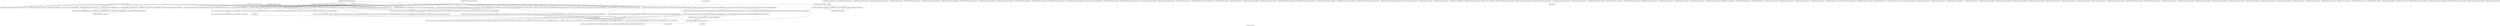 digraph "Call graph: fix_restrain.ll" {
	label="Call graph: fix_restrain.ll";

	Node0x557ad136a840 [shape=record,label="{_ZN9LAMMPS_NS11FixRestrainC2EPNS_6LAMMPSEiPPc}"];
	Node0x557ad136a840 -> Node0x557ad11ba2c0;
	Node0x557ad136a840 -> Node0x557ad11b7d90;
	Node0x557ad136a840 -> Node0x557ad11b7eb0;
	Node0x557ad136a840 -> Node0x557ad11bb7a0;
	Node0x557ad136a840 -> Node0x557ad136ac70;
	Node0x557ad136a840 -> Node0x557ad11bba70;
	Node0x557ad136a840 -> Node0x557ad11ba330;
	Node0x557ad136a840 -> Node0x557ad11bbc10;
	Node0x557ad136a840 -> Node0x557ad11bb100;
	Node0x557ad136a840 -> Node0x557ad11bb5f0;
	Node0x557ad136a840 -> Node0x557ad136a9d0;
	Node0x557ad136a840 -> Node0x557ad11bbaf0;
	Node0x557ad136a840 -> Node0x557ad11ba590;
	Node0x557ad136a840 -> Node0x557ad12397f0;
	Node0x557ad136a840 -> Node0x557ad11bb9e0;
	Node0x557ad136a840 -> Node0x557ad12c08d0;
	Node0x557ad11bb100 [shape=record,label="{strcmp}"];
	Node0x557ad1228550 [shape=record,label="{_ZN9LAMMPS_NS3Fix17setup_pre_reverseEii}"];
	Node0x557ad12c08d0 [shape=record,label="{_ZN9LAMMPS_NS5utils8tnumericEPKciS2_bPNS_6LAMMPSE}"];
	Node0x557ad11bb9e0 [shape=record,label="{_ZN9LAMMPS_NS5utils7numericEPKciS2_bPNS_6LAMMPSE}"];
	Node0x557ad11bbaf0 [shape=record,label="{cos}"];
	Node0x557ad11bb5f0 [shape=record,label="{sin}"];
	Node0x557ad11bbc10 [shape=record,label="{_ZN9LAMMPS_NS5utils8inumericEPKciS2_bPNS_6LAMMPSE}"];
	Node0x557ad11bb7a0 [shape=record,label="{_ZN9LAMMPS_NS3FixD2Ev}"];
	Node0x557ad11d68a0 [shape=record,label="{_ZN9LAMMPS_NS11FixRestrainD2Ev}"];
	Node0x557ad11d68a0 -> Node0x557ad11dab50;
	Node0x557ad11d68a0 -> Node0x557ad11de470;
	Node0x557ad11d68a0 -> Node0x557ad11dc260;
	Node0x557ad11d68a0 -> Node0x557ad11dcf60;
	Node0x557ad11d68a0 -> Node0x557ad11bb7a0;
	Node0x557ad11ba2c0 [shape=record,label="{_ZN9LAMMPS_NS3FixC2EPNS_6LAMMPSEiPPc}"];
	Node0x557ad11bba70 [shape=record,label="{_ZN9LAMMPS_NS5Error3allERKNSt7__cxx1112basic_stringIcSt11char_traitsIcESaIcEEEiS8_}"];
	Node0x557ad11b7d90 [shape=record,label="{_ZNSaIcEC1Ev}"];
	Node0x557ad11b7eb0 [shape=record,label="{_ZNSt7__cxx1112basic_stringIcSt11char_traitsIcESaIcEEC2IS3_EEPKcRKS3_}"];
	Node0x557ad11b7eb0 -> Node0x557ad11baaf0;
	Node0x557ad11b7eb0 -> Node0x557ad124fb40;
	Node0x557ad11b7eb0 -> Node0x557ad1242320;
	Node0x557ad11b7eb0 -> Node0x557ad124cba0;
	Node0x557ad11b7eb0 -> Node0x557ad11f8110;
	Node0x557ad1373760 [shape=record,label="{__gxx_personality_v0}"];
	Node0x557ad11ba330 [shape=record,label="{_ZNSt7__cxx1112basic_stringIcSt11char_traitsIcESaIcEED1Ev}"];
	Node0x557ad136ac70 [shape=record,label="{_ZNSaIcED1Ev}"];
	Node0x557ad136a9d0 [shape=record,label="{_ZN9LAMMPS_NS6Memory4growIiEEPT_RS3_iPKc}"];
	Node0x557ad136a9d0 -> Node0x557ad1373840;
	Node0x557ad136a9d0 -> Node0x557ad13738f0;
	Node0x557ad11ba590 [shape=record,label="{_ZN9LAMMPS_NS6Memory4growIiEEPPT_RS4_iiPKc}"];
	Node0x557ad11ba590 -> Node0x557ad11cdde0;
	Node0x557ad11ba590 -> Node0x557ad13738f0;
	Node0x557ad12397f0 [shape=record,label="{_ZN9LAMMPS_NS6Memory4growIdEEPT_RS3_iPKc}"];
	Node0x557ad12397f0 -> Node0x557ad11d27c0;
	Node0x557ad12397f0 -> Node0x557ad13738f0;
	Node0x557ad11dab50 [shape=record,label="{_ZN9LAMMPS_NS6Memory7destroyIiEEvRPT_}"];
	Node0x557ad11dab50 -> Node0x557ad11dfa40;
	Node0x557ad11de470 [shape=record,label="{__clang_call_terminate}"];
	Node0x557ad11de470 -> Node0x557ad11e1b00;
	Node0x557ad11de470 -> Node0x557ad11e45d0;
	Node0x557ad11e1b00 [shape=record,label="{__cxa_begin_catch}"];
	Node0x557ad11e45d0 [shape=record,label="{_ZSt9terminatev}"];
	Node0x557ad11dc260 [shape=record,label="{_ZN9LAMMPS_NS6Memory7destroyIiEEvRPPT_}"];
	Node0x557ad11dc260 -> Node0x557ad11dfa40;
	Node0x557ad11dcf60 [shape=record,label="{_ZN9LAMMPS_NS6Memory7destroyIdEEvRPT_}"];
	Node0x557ad11dcf60 -> Node0x557ad11dfa40;
	Node0x557ad11e6cb0 [shape=record,label="{_ZN9LAMMPS_NS11FixRestrainD0Ev}"];
	Node0x557ad11e6cb0 -> Node0x557ad11e8f90;
	Node0x557ad11e8f90 [shape=record,label="{_ZdlPv}"];
	Node0x557ad11ea930 [shape=record,label="{_ZN9LAMMPS_NS11FixRestrain7setmaskEv}"];
	Node0x557ad11eb1c0 [shape=record,label="{_ZN9LAMMPS_NS11FixRestrain4initEv}"];
	Node0x557ad11eb1c0 -> Node0x557ad11b7d90;
	Node0x557ad11eb1c0 -> Node0x557ad11b7eb0;
	Node0x557ad11eb1c0 -> Node0x557ad136ac70;
	Node0x557ad11eb1c0 -> Node0x557ad11ba330;
	Node0x557ad11eb1c0 -> Node0x557ad11ed7e0;
	Node0x557ad11eb1c0 -> Node0x557ad1378400;
	Node0x557ad11ed7e0 [shape=record,label="{_ZN9LAMMPS_NS5utils8strmatchERKNSt7__cxx1112basic_stringIcSt11char_traitsIcESaIcEEES8_}"];
	Node0x557ad1378400 [shape=record,label="{__dynamic_cast}"];
	Node0x557ad13784b0 [shape=record,label="{_ZN9LAMMPS_NS11FixRestrain5setupEi}"];
	Node0x557ad13784b0 -> Node0x557ad11b7d90;
	Node0x557ad13784b0 -> Node0x557ad11b7eb0;
	Node0x557ad13784b0 -> Node0x557ad11ef040;
	Node0x557ad13784b0 -> Node0x557ad1378400;
	Node0x557ad13784b0 -> Node0x557ad11ed7e0;
	Node0x557ad13784b0 -> Node0x557ad11ba330;
	Node0x557ad13784b0 -> Node0x557ad136ac70;
	Node0x557ad13784b0 -> Node0x557ad13787f0;
	Node0x557ad13787f0 [shape=record,label="{_ZN9LAMMPS_NS5Respa13copy_flevel_fEi}"];
	Node0x557ad11ef040 [shape=record,label="{_ZN9LAMMPS_NS5Respa13copy_f_flevelEi}"];
	Node0x557ad11f19c0 [shape=record,label="{_ZN9LAMMPS_NS11FixRestrain9min_setupEi}"];
	Node0x557ad11f3ea0 [shape=record,label="{_ZN9LAMMPS_NS11FixRestrain10post_forceEi}"];
	Node0x557ad11f3ea0 -> Node0x557ad11f4640;
	Node0x557ad11f3ea0 -> Node0x557ad11f5500;
	Node0x557ad11f3ea0 -> Node0x557ad11f4b10;
	Node0x557ad11f3ea0 -> Node0x557ad11f6450;
	Node0x557ad11f4640 [shape=record,label="{_ZN9LAMMPS_NS11FixRestrain13restrain_bondEi}"];
	Node0x557ad11f4640 -> Node0x557ad11f6ed0;
	Node0x557ad11f4640 -> Node0x557ad11f9e20;
	Node0x557ad11f4640 -> Node0x557ad11f8ac0;
	Node0x557ad11f4640 -> Node0x557ad11b7d90;
	Node0x557ad11f4640 -> Node0x557ad11b7eb0;
	Node0x557ad11f4640 -> Node0x557ad136ac70;
	Node0x557ad11f4640 -> Node0x557ad11ba330;
	Node0x557ad11f4640 -> Node0x557ad11f7e90;
	Node0x557ad11f5500 [shape=record,label="{_ZN9LAMMPS_NS11FixRestrain15restrain_lboundEi}"];
	Node0x557ad11f5500 -> Node0x557ad11f6ed0;
	Node0x557ad11f5500 -> Node0x557ad11f9e20;
	Node0x557ad11f5500 -> Node0x557ad11f8ac0;
	Node0x557ad11f5500 -> Node0x557ad11b7d90;
	Node0x557ad11f5500 -> Node0x557ad11b7eb0;
	Node0x557ad11f5500 -> Node0x557ad136ac70;
	Node0x557ad11f5500 -> Node0x557ad11ba330;
	Node0x557ad11f5500 -> Node0x557ad11f7e90;
	Node0x557ad11f4b10 [shape=record,label="{_ZN9LAMMPS_NS11FixRestrain14restrain_angleEi}"];
	Node0x557ad11f4b10 -> Node0x557ad11f6ed0;
	Node0x557ad11f4b10 -> Node0x557ad11ffd40;
	Node0x557ad11f4b10 -> Node0x557ad11f9e20;
	Node0x557ad11f4b10 -> Node0x557ad11b7d90;
	Node0x557ad11f4b10 -> Node0x557ad11b7eb0;
	Node0x557ad11f4b10 -> Node0x557ad11f8ac0;
	Node0x557ad11f4b10 -> Node0x557ad136ac70;
	Node0x557ad11f4b10 -> Node0x557ad11fda10;
	Node0x557ad11f4b10 -> Node0x557ad11ba330;
	Node0x557ad1281210 [shape=record,label="{_ZN9LAMMPS_NS3Fix19unpack_reverse_commEiPiPd}"];
	Node0x557ad1281900 [shape=record,label="{_ZN9LAMMPS_NS3Fix10reset_gridEv}"];
	Node0x557ad1282950 [shape=record,label="{_ZN9LAMMPS_NS3Fix17pack_forward_gridEiPviPi}"];
	Node0x557ad12850d0 [shape=record,label="{_ZN9LAMMPS_NS3Fix19unpack_forward_gridEiPviPi}"];
	Node0x557ad1288670 [shape=record,label="{_ZN9LAMMPS_NS3Fix17pack_reverse_gridEiPviPi}"];
	Node0x557ad1288ab0 [shape=record,label="{_ZN9LAMMPS_NS3Fix19unpack_reverse_gridEiPviPi}"];
	Node0x557ad128b020 [shape=record,label="{_ZN9LAMMPS_NS3Fix15pack_remap_gridEiPviPi}"];
	Node0x557ad129fc10 [shape=record,label="{_ZN9LAMMPS_NS3Fix17unpack_remap_gridEiPviPi}"];
	Node0x557ad128db00 [shape=record,label="{_ZN9LAMMPS_NS3Fix16unpack_read_gridEiPc}"];
	Node0x557ad128eed0 [shape=record,label="{_ZN9LAMMPS_NS3Fix15pack_write_gridEiPv}"];
	Node0x557ad1290590 [shape=record,label="{_ZN9LAMMPS_NS3Fix17unpack_write_gridEiPvPi}"];
	Node0x557ad1291070 [shape=record,label="{_ZN9LAMMPS_NS3Fix16get_grid_by_nameERKNSt7__cxx1112basic_stringIcSt11char_traitsIcESaIcEEERi}"];
	Node0x557ad1291b50 [shape=record,label="{_ZN9LAMMPS_NS3Fix17get_grid_by_indexEi}"];
	Node0x557ad129afa0 [shape=record,label="{_ZN9LAMMPS_NS3Fix20get_griddata_by_nameEiRKNSt7__cxx1112basic_stringIcSt11char_traitsIcESaIcEEERi}"];
	Node0x557ad12a0f70 [shape=record,label="{_ZN9LAMMPS_NS3Fix21get_griddata_by_indexEi}"];
	Node0x557ad12a1a80 [shape=record,label="{_ZN9LAMMPS_NS3Fix13compute_arrayEii}"];
	Node0x557ad12a24a0 [shape=record,label="{_ZN9LAMMPS_NS3Fix3dofEi}"];
	Node0x557ad12a2ec0 [shape=record,label="{_ZN9LAMMPS_NS3Fix6deformEi}"];
	Node0x557ad12a5120 [shape=record,label="{_ZN9LAMMPS_NS3Fix12reset_targetEd}"];
	Node0x557ad12a7030 [shape=record,label="{_ZN9LAMMPS_NS3Fix8reset_dtEv}"];
	Node0x557ad12a8a70 [shape=record,label="{_ZN9LAMMPS_NS3Fix16read_data_headerEPc}"];
	Node0x557ad12ab930 [shape=record,label="{_ZN9LAMMPS_NS3Fix17read_data_sectionEPciS1_i}"];
	Node0x557ad12ae570 [shape=record,label="{_ZN9LAMMPS_NS3Fix20read_data_skip_linesEPc}"];
	Node0x557ad12b64b0 [shape=record,label="{_ZN9LAMMPS_NS3Fix17write_data_headerEP8_IO_FILEi}"];
	Node0x557ad12b9f50 [shape=record,label="{_ZN9LAMMPS_NS3Fix23write_data_section_sizeEiRiS1_}"];
	Node0x557ad12ba5e0 [shape=record,label="{_ZN9LAMMPS_NS3Fix23write_data_section_packEiPPd}"];
	Node0x557ad12bacb0 [shape=record,label="{_ZN9LAMMPS_NS3Fix26write_data_section_keywordEiP8_IO_FILE}"];
	Node0x557ad12bb0f0 [shape=record,label="{_ZN9LAMMPS_NS3Fix18write_data_sectionEiP8_IO_FILEiPPdi}"];
	Node0x557ad12bca40 [shape=record,label="{_ZN9LAMMPS_NS3Fix13zero_momentumEv}"];
	Node0x557ad12bd3d0 [shape=record,label="{_ZN9LAMMPS_NS3Fix13zero_rotationEv}"];
	Node0x557ad12bdfd0 [shape=record,label="{_ZN9LAMMPS_NS3Fix15rebuild_specialEv}"];
	Node0x557ad12c0b40 [shape=record,label="{_ZN9LAMMPS_NS3Fix5imageERPiRPPd}"];
	Node0x557ad1341170 [shape=record,label="{_ZN9LAMMPS_NS3Fix12modify_paramEiPPc}"];
	Node0x557ad12c3aa0 [shape=record,label="{_ZN9LAMMPS_NS3Fix7extractEPKcRi}"];
	Node0x557ad11f6450 [shape=record,label="{_ZN9LAMMPS_NS11FixRestrain17restrain_dihedralEi}"];
	Node0x557ad11f6450 -> Node0x557ad11f6ed0;
	Node0x557ad11f6450 -> Node0x557ad11ba330;
	Node0x557ad11f6450 -> Node0x557ad136ac70;
	Node0x557ad11f6450 -> Node0x557ad120dad0;
	Node0x557ad11f6450 -> Node0x557ad11b7d90;
	Node0x557ad11f6450 -> Node0x557ad11b7eb0;
	Node0x557ad11f6450 -> Node0x557ad120c470;
	Node0x557ad11f6450 -> Node0x557ad1205db0;
	Node0x557ad11f6450 -> Node0x557ad12005d0;
	Node0x557ad11f6450 -> Node0x557ad120b010;
	Node0x557ad11f6450 -> Node0x557ad1242320;
	Node0x557ad11f6450 -> Node0x557ad120a780;
	Node0x557ad11f6450 -> Node0x557ad1208d70;
	Node0x557ad11f6450 -> Node0x557ad12074d0;
	Node0x557ad11f6450 -> Node0x557ad12043e0;
	Node0x557ad11f6450 -> Node0x557ad1202400;
	Node0x557ad11f6450 -> Node0x557ad11f9e20;
	Node0x557ad11f6450 -> Node0x557ad11f8ac0;
	Node0x557ad1208d70 [shape=record,label="{_ZN3fmt6v9_lmp7vformatB5cxx11ENS0_17basic_string_viewIcEENS0_17basic_format_argsINS0_20basic_format_contextINS0_8appenderEcEEEE}"];
	Node0x557ad120e950 [shape=record,label="{_ZN9LAMMPS_NS11FixRestrain16post_force_respaEiii}"];
	Node0x557ad120fa00 [shape=record,label="{_ZN9LAMMPS_NS11FixRestrain14min_post_forceEi}"];
	Node0x557ad11f6ed0 [shape=record,label="{llvm.fmuladd.f64}"];
	Node0x557ad11f7e90 [shape=record,label="{_ZN9LAMMPS_NS5Error3oneIJRiS2_S2_RlEEEvRKNSt7__cxx1112basic_stringIcSt11char_traitsIcESaIcEEEiSB_DpOT_}"];
	Node0x557ad11f7e90 -> Node0x557ad1212750;
	Node0x557ad11f7e90 -> Node0x557ad1214890;
	Node0x557ad11f7e90 -> Node0x557ad1215440;
	Node0x557ad120dad0 [shape=record,label="{_ZN3fmt6v9_lmp6vprintEP8_IO_FILENS0_17basic_string_viewIcEENS0_17basic_format_argsINS0_20basic_format_contextINS0_8appenderEcEEEE}"];
	Node0x557ad11f8ac0 [shape=record,label="{_ZNK9LAMMPS_NS6Domain13minimum_imageERdS1_S1_}"];
	Node0x557ad11f9e20 [shape=record,label="{sqrt}"];
	Node0x557ad11ffd40 [shape=record,label="{acos}"];
	Node0x557ad1202400 [shape=record,label="{MPI_Comm_rank}"];
	Node0x557ad11fda10 [shape=record,label="{_ZN9LAMMPS_NS5Error3oneIJRiS2_S2_S2_RlEEEvRKNSt7__cxx1112basic_stringIcSt11char_traitsIcESaIcEEEiSB_DpOT_}"];
	Node0x557ad11fda10 -> Node0x557ad1212750;
	Node0x557ad11fda10 -> Node0x557ad123ec80;
	Node0x557ad11fda10 -> Node0x557ad1215440;
	Node0x557ad120a780 [shape=record,label="{_ZN9LAMMPS_NS5Error7warningERKNSt7__cxx1112basic_stringIcSt11char_traitsIcESaIcEEEiS8_}"];
	Node0x557ad12005d0 [shape=record,label="{_ZN9LAMMPS_NS5Error3oneIJRiS2_S2_S2_S2_RlEEEvRKNSt7__cxx1112basic_stringIcSt11char_traitsIcESaIcEEEiSB_DpOT_}"];
	Node0x557ad12005d0 -> Node0x557ad1212750;
	Node0x557ad12005d0 -> Node0x557ad12176b0;
	Node0x557ad12005d0 -> Node0x557ad1215440;
	Node0x557ad1219da0 [shape=record,label="{_ZN9LAMMPS_NS11FixRestrain14compute_scalarEv}"];
	Node0x557ad1219da0 -> Node0x557ad121c610;
	Node0x557ad121c610 [shape=record,label="{MPI_Allreduce}"];
	Node0x557ad1223d30 [shape=record,label="{_ZN9LAMMPS_NS11FixRestrain14compute_vectorEi}"];
	Node0x557ad1223d30 -> Node0x557ad121c610;
	Node0x557ad1225480 [shape=record,label="{_ZN9LAMMPS_NS3Fix16post_constructorEv}"];
	Node0x557ad1225a20 [shape=record,label="{_ZN9LAMMPS_NS3Fix9init_listEiPNS_9NeighListE}"];
	Node0x557ad1226550 [shape=record,label="{_ZN9LAMMPS_NS3Fix18setup_pre_exchangeEv}"];
	Node0x557ad1226c90 [shape=record,label="{_ZN9LAMMPS_NS3Fix18setup_pre_neighborEv}"];
	Node0x557ad1226f30 [shape=record,label="{_ZN9LAMMPS_NS3Fix19setup_post_neighborEv}"];
	Node0x557ad1227c10 [shape=record,label="{_ZN9LAMMPS_NS3Fix15setup_pre_forceEi}"];
	Node0x557ad12d4810 [shape=record,label="{_ZSt8distanceIPKcENSt15iterator_traitsIT_E15difference_typeES3_S3_}"];
	Node0x557ad12d4810 -> Node0x557ad12edfb0;
	Node0x557ad12d4810 -> Node0x557ad12f0050;
	Node0x557ad12e1d30 [shape=record,label="{_ZNSt7__cxx1112basic_stringIcSt11char_traitsIcESaIcEE7_M_dataEPc}"];
	Node0x557ad1228c80 [shape=record,label="{_ZN9LAMMPS_NS3Fix17initial_integrateEi}"];
	Node0x557ad122ad20 [shape=record,label="{_ZN9LAMMPS_NS3Fix14post_integrateEv}"];
	Node0x557ad122cd10 [shape=record,label="{_ZN9LAMMPS_NS3Fix12pre_exchangeEv}"];
	Node0x557ad122f700 [shape=record,label="{_ZN9LAMMPS_NS3Fix12pre_neighborEv}"];
	Node0x557ad12304b0 [shape=record,label="{_ZN9LAMMPS_NS3Fix13post_neighborEv}"];
	Node0x557ad1232150 [shape=record,label="{_ZN9LAMMPS_NS3Fix9pre_forceEi}"];
	Node0x557ad1233400 [shape=record,label="{_ZN9LAMMPS_NS3Fix11pre_reverseEii}"];
	Node0x557ad1234160 [shape=record,label="{_ZN9LAMMPS_NS3Fix15final_integrateEv}"];
	Node0x557ad1234b40 [shape=record,label="{_ZN9LAMMPS_NS3Fix15fused_integrateEi}"];
	Node0x557ad1234df0 [shape=record,label="{_ZN9LAMMPS_NS3Fix11end_of_stepEv}"];
	Node0x557ad1235660 [shape=record,label="{_ZN9LAMMPS_NS3Fix8post_runEv}"];
	Node0x557ad1237e60 [shape=record,label="{_ZN9LAMMPS_NS3Fix13write_restartEP8_IO_FILE}"];
	Node0x557ad12392c0 [shape=record,label="{_ZN9LAMMPS_NS3Fix18write_restart_fileEPKc}"];
	Node0x557ad12400f0 [shape=record,label="{_ZN9LAMMPS_NS3Fix7restartEPc}"];
	Node0x557ad1241750 [shape=record,label="{_ZN9LAMMPS_NS3Fix11grow_arraysEi}"];
	Node0x557ad12433e0 [shape=record,label="{_ZN9LAMMPS_NS3Fix11copy_arraysEiii}"];
	Node0x557ad1245750 [shape=record,label="{_ZN9LAMMPS_NS3Fix10set_arraysEi}"];
	Node0x557ad1247fa0 [shape=record,label="{_ZN9LAMMPS_NS3Fix13update_arraysEii}"];
	Node0x557ad124a160 [shape=record,label="{_ZN9LAMMPS_NS3Fix12set_moleculeEiiiPdS1_S1_}"];
	Node0x557ad124cf80 [shape=record,label="{_ZN9LAMMPS_NS3Fix11clear_bonusEv}"];
	Node0x557ad1250960 [shape=record,label="{_ZN9LAMMPS_NS3Fix11pack_borderEiPiPd}"];
	Node0x557ad1256ac0 [shape=record,label="{_ZN9LAMMPS_NS3Fix13unpack_borderEiiPd}"];
	Node0x557ad1253610 [shape=record,label="{_ZN9LAMMPS_NS3Fix13pack_exchangeEiPd}"];
	Node0x557ad1257ff0 [shape=record,label="{_ZN9LAMMPS_NS3Fix15unpack_exchangeEiPd}"];
	Node0x557ad1259650 [shape=record,label="{_ZN9LAMMPS_NS3Fix12pack_restartEiPd}"];
	Node0x557ad125ae80 [shape=record,label="{_ZN9LAMMPS_NS3Fix14unpack_restartEii}"];
	Node0x557ad125c440 [shape=record,label="{_ZN9LAMMPS_NS3Fix12size_restartEi}"];
	Node0x557ad125ecd0 [shape=record,label="{_ZN9LAMMPS_NS3Fix15maxsize_restartEv}"];
	Node0x557ad125fc60 [shape=record,label="{_ZN9LAMMPS_NS3Fix21setup_pre_force_respaEii}"];
	Node0x557ad1261e20 [shape=record,label="{_ZN9LAMMPS_NS3Fix23initial_integrate_respaEiii}"];
	Node0x557ad12648c0 [shape=record,label="{_ZN9LAMMPS_NS3Fix20post_integrate_respaEii}"];
	Node0x557ad1264d00 [shape=record,label="{_ZN9LAMMPS_NS3Fix15pre_force_respaEiii}"];
	Node0x557ad1268560 [shape=record,label="{_ZN9LAMMPS_NS3Fix21final_integrate_respaEii}"];
	Node0x557ad1269300 [shape=record,label="{_ZN9LAMMPS_NS3Fix16min_pre_exchangeEv}"];
	Node0x557ad126b880 [shape=record,label="{_ZN9LAMMPS_NS3Fix16min_pre_neighborEv}"];
	Node0x557ad126d2b0 [shape=record,label="{_ZN9LAMMPS_NS3Fix17min_post_neighborEv}"];
	Node0x557ad126ea00 [shape=record,label="{_ZN9LAMMPS_NS3Fix13min_pre_forceEi}"];
	Node0x557ad126fd90 [shape=record,label="{_ZN9LAMMPS_NS3Fix15min_pre_reverseEii}"];
	Node0x557ad1271150 [shape=record,label="{_ZN9LAMMPS_NS3Fix10min_energyEPd}"];
	Node0x557ad1272170 [shape=record,label="{_ZN9LAMMPS_NS3Fix9min_storeEv}"];
	Node0x557ad1273320 [shape=record,label="{_ZN9LAMMPS_NS3Fix14min_clearstoreEv}"];
	Node0x557ad1274040 [shape=record,label="{_ZN9LAMMPS_NS3Fix13min_pushstoreEv}"];
	Node0x557ad1274e60 [shape=record,label="{_ZN9LAMMPS_NS3Fix12min_popstoreEv}"];
	Node0x557ad1275b10 [shape=record,label="{_ZN9LAMMPS_NS3Fix13min_reset_refEv}"];
	Node0x557ad1276a50 [shape=record,label="{_ZN9LAMMPS_NS3Fix8min_stepEdPd}"];
	Node0x557ad1277aa0 [shape=record,label="{_ZN9LAMMPS_NS3Fix9max_alphaEPd}"];
	Node0x557ad1278890 [shape=record,label="{_ZN9LAMMPS_NS3Fix7min_dofEv}"];
	Node0x557ad11c8730 [shape=record,label="{_ZN9LAMMPS_NS3Fix17pack_forward_commEiPiPdiS1_}"];
	Node0x557ad127b930 [shape=record,label="{_ZN9LAMMPS_NS3Fix19unpack_forward_commEiiPd}"];
	Node0x557ad127c7d0 [shape=record,label="{_ZN9LAMMPS_NS3Fix22pack_reverse_comm_sizeEii}"];
	Node0x557ad127f9e0 [shape=record,label="{_ZN9LAMMPS_NS3Fix17pack_reverse_commEiiPd}"];
	Node0x557ad12c6c40 [shape=record,label="{_ZN9LAMMPS_NS3Fix12memory_usageEv}"];
	Node0x557ad11baaf0 [shape=record,label="{_ZNSt7__cxx1112basic_stringIcSt11char_traitsIcESaIcEE13_M_local_dataEv}"];
	Node0x557ad124fb40 [shape=record,label="{_ZNSt7__cxx1112basic_stringIcSt11char_traitsIcESaIcEE12_Alloc_hiderC1EPcRKS3_}"];
	Node0x557ad124cba0 [shape=record,label="{_ZNSt7__cxx1112basic_stringIcSt11char_traitsIcESaIcEE12_M_constructIPKcEEvT_S8_}"];
	Node0x557ad124cba0 -> Node0x557ad12c8da0;
	Node0x557ad1242320 [shape=record,label="{_ZNSt11char_traitsIcE6lengthEPKc}"];
	Node0x557ad1242320 -> Node0x557ad12cd040;
	Node0x557ad1242320 -> Node0x557ad12ce1b0;
	Node0x557ad11f8110 [shape=record,label="{_ZNSt7__cxx1112basic_stringIcSt11char_traitsIcESaIcEE12_Alloc_hiderD2Ev}"];
	Node0x557ad11f8110 -> Node0x557ad12ced10;
	Node0x557ad12c8da0 [shape=record,label="{_ZNSt7__cxx1112basic_stringIcSt11char_traitsIcESaIcEE16_M_construct_auxIPKcEEvT_S8_St12__false_type}"];
	Node0x557ad12c8da0 -> Node0x557ad12d0dc0;
	Node0x557ad12d0dc0 [shape=record,label="{_ZNSt7__cxx1112basic_stringIcSt11char_traitsIcESaIcEE12_M_constructIPKcEEvT_S8_St20forward_iterator_tag}"];
	Node0x557ad12d0dc0 -> Node0x557ad12d3680;
	Node0x557ad12d0dc0 -> Node0x557ad12d4160;
	Node0x557ad12d0dc0 -> Node0x557ad12d4810;
	Node0x557ad12d0dc0 -> Node0x557ad12d6550;
	Node0x557ad12d0dc0 -> Node0x557ad12e1d30;
	Node0x557ad12d0dc0 -> Node0x557ad12e2ec0;
	Node0x557ad12d0dc0 -> Node0x557ad12e4c70;
	Node0x557ad12d0dc0 -> Node0x557ad12e94e0;
	Node0x557ad12d0dc0 -> Node0x557ad11e1b00;
	Node0x557ad12d0dc0 -> Node0x557ad1308220;
	Node0x557ad12d0dc0 -> Node0x557ad12e82d0;
	Node0x557ad12d0dc0 -> Node0x557ad12ea1d0;
	Node0x557ad12d0dc0 -> Node0x557ad12ec880;
	Node0x557ad12d0dc0 -> Node0x557ad11de470;
	Node0x557ad12d3680 [shape=record,label="{_ZN9__gnu_cxx17__is_null_pointerIKcEEbPT_}"];
	Node0x557ad12d4160 [shape=record,label="{_ZSt19__throw_logic_errorPKc}"];
	Node0x557ad12d6550 [shape=record,label="{_ZNSt7__cxx1112basic_stringIcSt11char_traitsIcESaIcEE9_M_createERmm}"];
	Node0x557ad12e2ec0 [shape=record,label="{_ZNSt7__cxx1112basic_stringIcSt11char_traitsIcESaIcEE11_M_capacityEm}"];
	Node0x557ad12e94e0 [shape=record,label="{_ZNSt7__cxx1112basic_stringIcSt11char_traitsIcESaIcEE13_S_copy_charsEPcPKcS7_}"];
	Node0x557ad12e4c70 [shape=record,label="{_ZNKSt7__cxx1112basic_stringIcSt11char_traitsIcESaIcEE7_M_dataEv}"];
	Node0x557ad1308220 [shape=record,label="{_ZNSt7__cxx1112basic_stringIcSt11char_traitsIcESaIcEE10_M_disposeEv}"];
	Node0x557ad12e82d0 [shape=record,label="{__cxa_rethrow}"];
	Node0x557ad12ea1d0 [shape=record,label="{__cxa_end_catch}"];
	Node0x557ad12ec880 [shape=record,label="{_ZNSt7__cxx1112basic_stringIcSt11char_traitsIcESaIcEE13_M_set_lengthEm}"];
	Node0x557ad12f0050 [shape=record,label="{_ZSt10__distanceIPKcENSt15iterator_traitsIT_E15difference_typeES3_S3_St26random_access_iterator_tag}"];
	Node0x557ad12edfb0 [shape=record,label="{_ZSt19__iterator_categoryIPKcENSt15iterator_traitsIT_E17iterator_categoryERKS3_}"];
	Node0x557ad12cd040 [shape=record,label="{_ZN9__gnu_cxx11char_traitsIcE6lengthEPKc}"];
	Node0x557ad12cd040 -> Node0x557ad12f61e0;
	Node0x557ad12ce1b0 [shape=record,label="{strlen}"];
	Node0x557ad12f61e0 [shape=record,label="{_ZN9__gnu_cxx11char_traitsIcE2eqERKcS3_}"];
	Node0x557ad12ced10 [shape=record,label="{_ZNSaIcED2Ev}"];
	Node0x557ad1373840 [shape=record,label="{_ZN9LAMMPS_NS6Memory6createIiEEPT_RS3_iPKc}"];
	Node0x557ad1373840 -> Node0x557ad12f8720;
	Node0x557ad13738f0 [shape=record,label="{_ZN9LAMMPS_NS6Memory8sreallocEPvlPKc}"];
	Node0x557ad12f8720 [shape=record,label="{_ZN9LAMMPS_NS6Memory7smallocElPKc}"];
	Node0x557ad11cdde0 [shape=record,label="{_ZN9LAMMPS_NS6Memory6createIiEEPPT_RS4_iiPKc}"];
	Node0x557ad11cdde0 -> Node0x557ad12f8720;
	Node0x557ad11d27c0 [shape=record,label="{_ZN9LAMMPS_NS6Memory6createIdEEPT_RS3_iPKc}"];
	Node0x557ad11d27c0 -> Node0x557ad12f8720;
	Node0x557ad11dfa40 [shape=record,label="{_ZN9LAMMPS_NS6Memory5sfreeEPv}"];
	Node0x557ad1215440 [shape=record,label="{_ZN9LAMMPS_NS5Error4_oneERKNSt7__cxx1112basic_stringIcSt11char_traitsIcESaIcEEEiN3fmt6v9_lmp17basic_string_viewIcEENSA_17basic_format_argsINSA_20basic_format_contextINSA_8appenderEcEEEE}"];
	Node0x557ad1212750 [shape=record,label="{_ZN3fmt6v9_lmp17basic_string_viewIcEC2ISt11char_traitsIcESaIcEEERKNSt7__cxx1112basic_stringIcT_T0_EE}"];
	Node0x557ad1212750 -> Node0x557ad12fca30;
	Node0x557ad1212750 -> Node0x557ad12fef00;
	Node0x557ad1214890 [shape=record,label="{_ZN3fmt6v9_lmp16make_format_argsINS0_20basic_format_contextINS0_8appenderEcEEJRiS5_S5_RlEEENS0_16format_arg_storeIT_JDpNSt9remove_cvINSt16remove_referenceIT0_E4typeEE4typeEEEEDpOSB_}"];
	Node0x557ad1214890 -> Node0x557ad1205db0;
	Node0x557ad12fca30 [shape=record,label="{_ZNKSt7__cxx1112basic_stringIcSt11char_traitsIcESaIcEE4dataEv}"];
	Node0x557ad12fef00 [shape=record,label="{_ZNKSt7__cxx1112basic_stringIcSt11char_traitsIcESaIcEE4sizeEv}"];
	Node0x557ad1205db0 [shape=record,label="{llvm.memcpy.p0.p0.i64}"];
	Node0x557ad123ec80 [shape=record,label="{_ZN3fmt6v9_lmp16make_format_argsINS0_20basic_format_contextINS0_8appenderEcEEJRiS5_S5_S5_RlEEENS0_16format_arg_storeIT_JDpNSt9remove_cvINSt16remove_referenceIT0_E4typeEE4typeEEEEDpOSB_}"];
	Node0x557ad123ec80 -> Node0x557ad1205db0;
	Node0x557ad12176b0 [shape=record,label="{_ZN3fmt6v9_lmp16make_format_argsINS0_20basic_format_contextINS0_8appenderEcEEJRiS5_S5_S5_S5_RlEEENS0_16format_arg_storeIT_JDpNSt9remove_cvINSt16remove_referenceIT0_E4typeEE4typeEEEEDpOSB_}"];
	Node0x557ad12176b0 -> Node0x557ad1205db0;
	Node0x557ad12074d0 [shape=record,label="{_ZN3fmt6v9_lmp16make_format_argsINS0_20basic_format_contextINS0_8appenderEcEEJRiRlS5_S5_S5_S5_EEENS0_16format_arg_storeIT_JDpNSt9remove_cvINSt16remove_referenceIT0_E4typeEE4typeEEEEDpOSB_}"];
	Node0x557ad12074d0 -> Node0x557ad1205db0;
	Node0x557ad120b010 [shape=record,label="{_ZN3fmt6v9_lmp16make_format_argsINS0_20basic_format_contextINS0_8appenderEcEEJRiRdS6_S6_S5_S6_S6_S6_S5_S6_S6_S6_S5_S6_S6_S6_EEENS0_16format_arg_storeIT_JDpNSt9remove_cvINSt16remove_referenceIT0_E4typeEE4typeEEEEDpOSB_}"];
	Node0x557ad120b010 -> Node0x557ad1377fe0;
	Node0x557ad120b010 -> Node0x557ad1378060;
	Node0x557ad120b010 -> Node0x557ad1205db0;
	Node0x557ad1377fe0 [shape=record,label="{_ZN3fmt6v9_lmp6detail8make_argILb0ENS0_20basic_format_contextINS0_8appenderEcEELNS1_4typeE1ERiTnNSt9enable_ifIXntT_EiE4typeELi0EEENS0_16basic_format_argIT0_EEOT2_}"];
	Node0x557ad1377fe0 -> Node0x557ad1303230;
	Node0x557ad1378060 [shape=record,label="{_ZN3fmt6v9_lmp6detail8make_argILb0ENS0_20basic_format_contextINS0_8appenderEcEELNS1_4typeE10ERdTnNSt9enable_ifIXntT_EiE4typeELi0EEENS0_16basic_format_argIT0_EEOT2_}"];
	Node0x557ad1378060 -> Node0x557ad126c9a0;
	Node0x557ad1303230 [shape=record,label="{_ZN3fmt6v9_lmp6detail8make_argINS0_20basic_format_contextINS0_8appenderEcEERiEENS0_16basic_format_argIT_EEOT0_}"];
	Node0x557ad1303230 -> Node0x557ad1306d80;
	Node0x557ad1303230 -> Node0x557ad1205db0;
	Node0x557ad1306d80 [shape=record,label="{_ZN3fmt6v9_lmp16basic_format_argINS0_20basic_format_contextINS0_8appenderEcEEEC2Ev}"];
	Node0x557ad1306d80 -> Node0x557ad1307850;
	Node0x557ad1307850 [shape=record,label="{_ZN3fmt6v9_lmp9monostateC2Ev}"];
	Node0x557ad126c9a0 [shape=record,label="{_ZN3fmt6v9_lmp6detail8make_argINS0_20basic_format_contextINS0_8appenderEcEERdEENS0_16basic_format_argIT_EEOT0_}"];
	Node0x557ad126c9a0 -> Node0x557ad1306d80;
	Node0x557ad126c9a0 -> Node0x557ad1205db0;
	Node0x557ad120c470 [shape=record,label="{_ZN3fmt6v9_lmp17basic_format_argsINS0_20basic_format_contextINS0_8appenderEcEEEC2EyPKNS0_16basic_format_argIS4_EE}"];
	Node0x557ad12043e0 [shape=record,label="{llvm.experimental.noalias.scope.decl}"];
}
